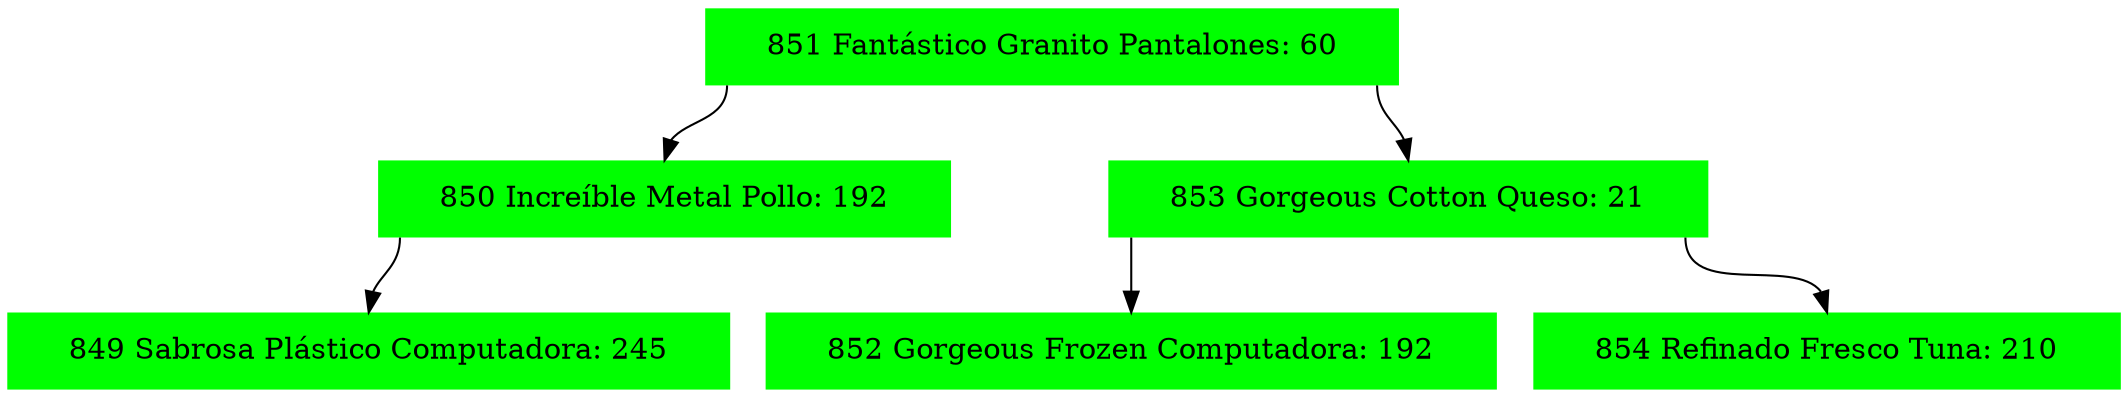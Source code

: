 digraph G{
node[shape="record"];
node0xc000194060[label="<f0>|<f1>851  Fantástico Granito Pantalones: 60|<f2>",color=green,style =filled];
node0xc000194180[label="<f0>|<f1>850 Increíble Metal Pollo: 192|<f2>",color=green,style =filled];
node0xc000194060:f0->node0xc000194180:f1
node0xc0001941e0[label="<f0>|<f1>849 Sabrosa Plástico Computadora: 245|<f2>",color=green,style =filled];
node0xc000194180:f0->node0xc0001941e0:f1
node0xc0001940c0[label="<f0>|<f1>853 Gorgeous Cotton Queso: 21|<f2>",color=green,style =filled];
node0xc000194060:f2->node0xc0001940c0:f1
node0xc000194120[label="<f0>|<f1>852 Gorgeous Frozen Computadora: 192|<f2>",color=green,style =filled];
node0xc0001940c0:f0->node0xc000194120:f1
node0xc000194000[label="<f0>|<f1>854 Refinado Fresco Tuna: 210|<f2>",color=green,style =filled];
node0xc0001940c0:f2->node0xc000194000:f1
}
